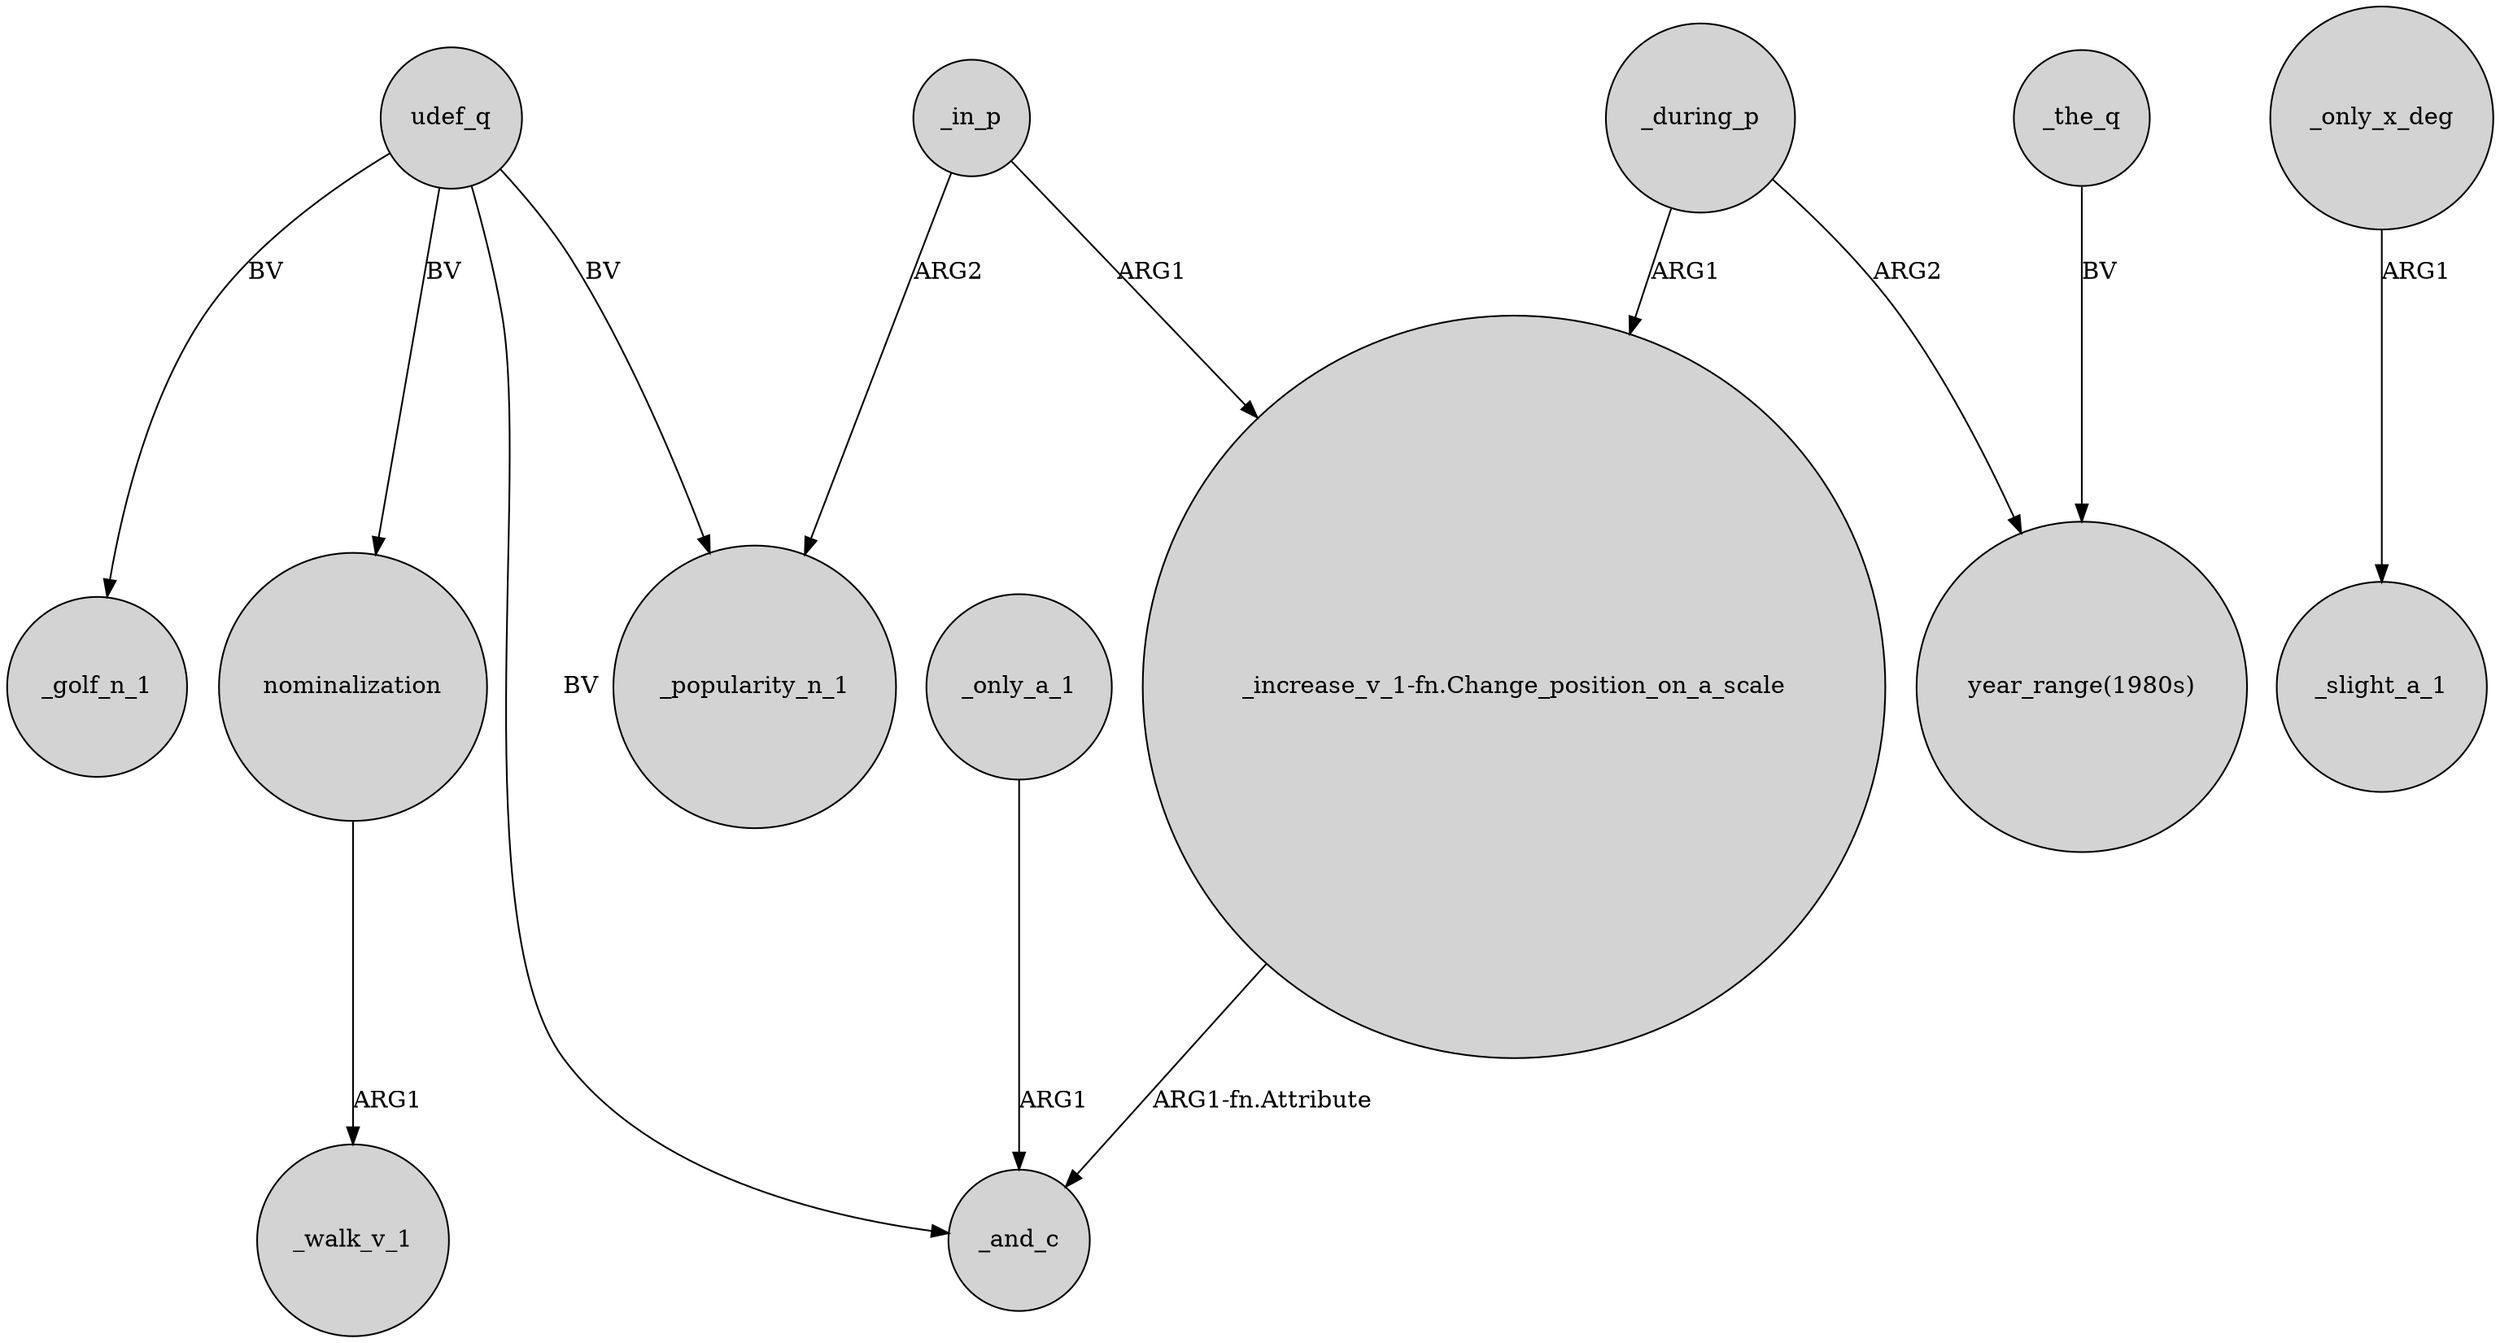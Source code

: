 digraph {
	node [shape=circle style=filled]
	udef_q -> _popularity_n_1 [label=BV]
	_in_p -> "_increase_v_1-fn.Change_position_on_a_scale" [label=ARG1]
	udef_q -> _golf_n_1 [label=BV]
	udef_q -> _and_c [label=BV]
	_during_p -> "_increase_v_1-fn.Change_position_on_a_scale" [label=ARG1]
	nominalization -> _walk_v_1 [label=ARG1]
	_only_a_1 -> _and_c [label=ARG1]
	_in_p -> _popularity_n_1 [label=ARG2]
	_only_x_deg -> _slight_a_1 [label=ARG1]
	_the_q -> "year_range(1980s)" [label=BV]
	_during_p -> "year_range(1980s)" [label=ARG2]
	"_increase_v_1-fn.Change_position_on_a_scale" -> _and_c [label="ARG1-fn.Attribute"]
	udef_q -> nominalization [label=BV]
}
